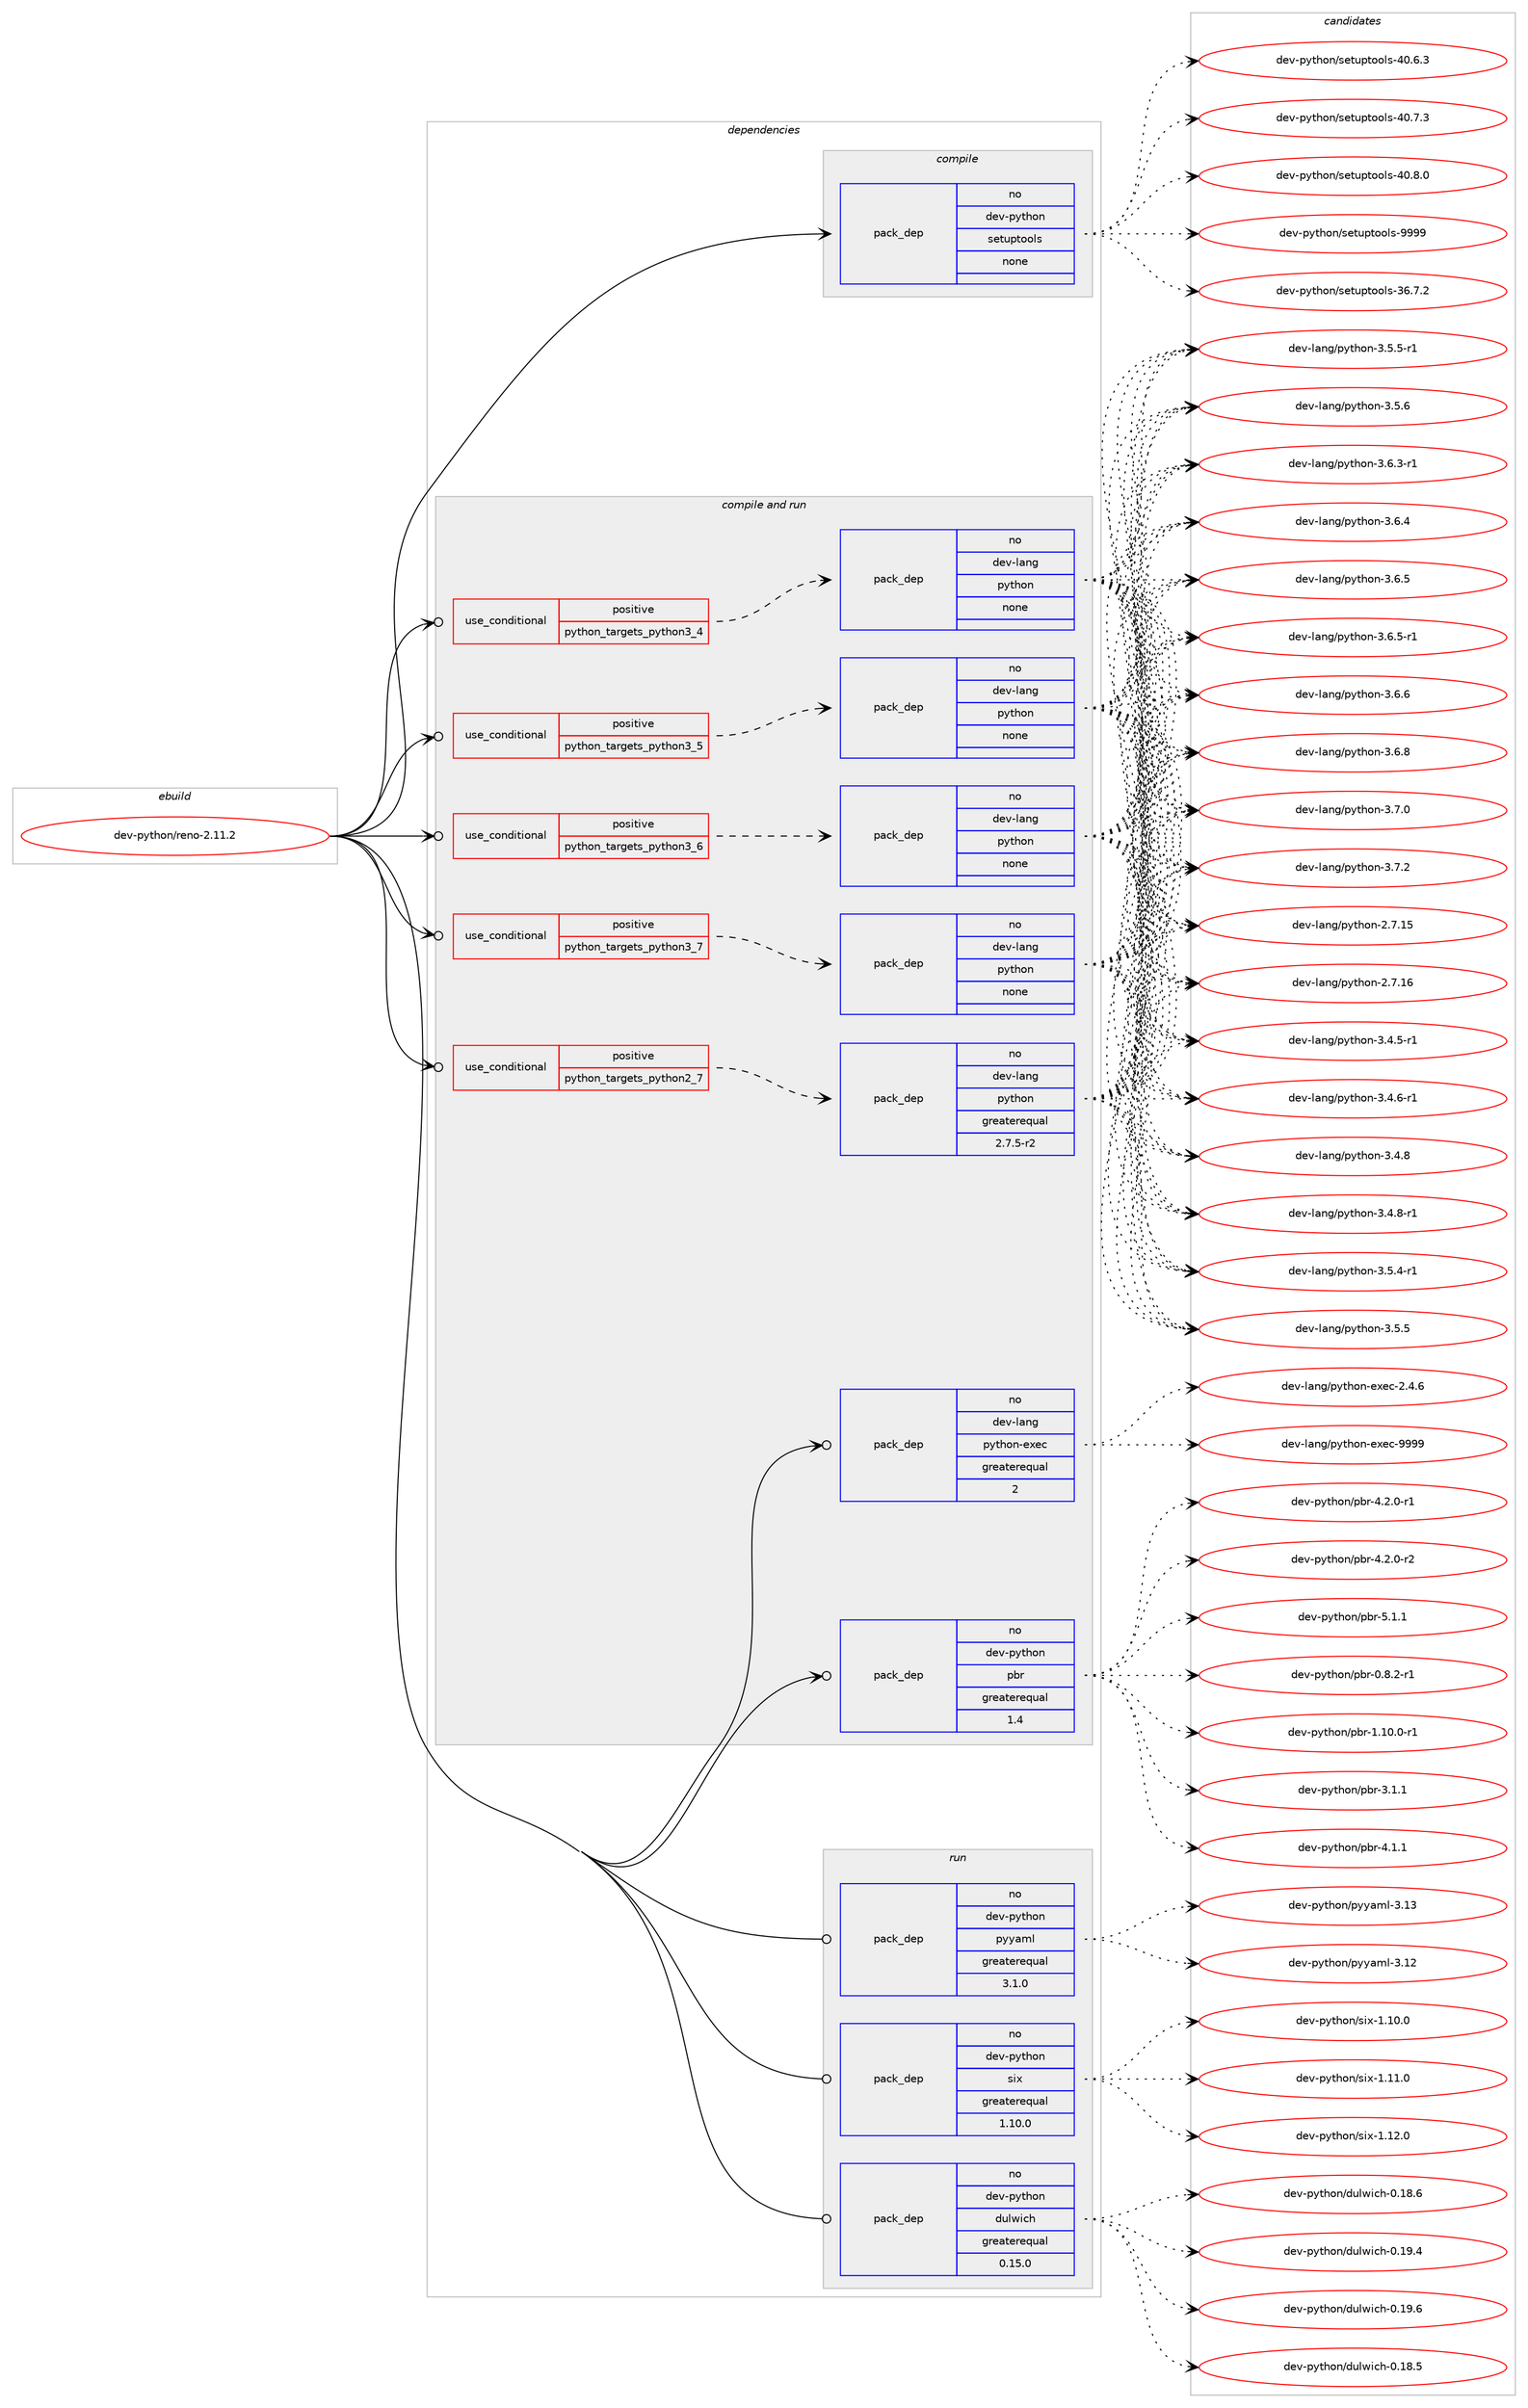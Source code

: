 digraph prolog {

# *************
# Graph options
# *************

newrank=true;
concentrate=true;
compound=true;
graph [rankdir=LR,fontname=Helvetica,fontsize=10,ranksep=1.5];#, ranksep=2.5, nodesep=0.2];
edge  [arrowhead=vee];
node  [fontname=Helvetica,fontsize=10];

# **********
# The ebuild
# **********

subgraph cluster_leftcol {
color=gray;
rank=same;
label=<<i>ebuild</i>>;
id [label="dev-python/reno-2.11.2", color=red, width=4, href="../dev-python/reno-2.11.2.svg"];
}

# ****************
# The dependencies
# ****************

subgraph cluster_midcol {
color=gray;
label=<<i>dependencies</i>>;
subgraph cluster_compile {
fillcolor="#eeeeee";
style=filled;
label=<<i>compile</i>>;
subgraph pack1031628 {
dependency1438706 [label=<<TABLE BORDER="0" CELLBORDER="1" CELLSPACING="0" CELLPADDING="4" WIDTH="220"><TR><TD ROWSPAN="6" CELLPADDING="30">pack_dep</TD></TR><TR><TD WIDTH="110">no</TD></TR><TR><TD>dev-python</TD></TR><TR><TD>setuptools</TD></TR><TR><TD>none</TD></TR><TR><TD></TD></TR></TABLE>>, shape=none, color=blue];
}
id:e -> dependency1438706:w [weight=20,style="solid",arrowhead="vee"];
}
subgraph cluster_compileandrun {
fillcolor="#eeeeee";
style=filled;
label=<<i>compile and run</i>>;
subgraph cond383718 {
dependency1438707 [label=<<TABLE BORDER="0" CELLBORDER="1" CELLSPACING="0" CELLPADDING="4"><TR><TD ROWSPAN="3" CELLPADDING="10">use_conditional</TD></TR><TR><TD>positive</TD></TR><TR><TD>python_targets_python2_7</TD></TR></TABLE>>, shape=none, color=red];
subgraph pack1031629 {
dependency1438708 [label=<<TABLE BORDER="0" CELLBORDER="1" CELLSPACING="0" CELLPADDING="4" WIDTH="220"><TR><TD ROWSPAN="6" CELLPADDING="30">pack_dep</TD></TR><TR><TD WIDTH="110">no</TD></TR><TR><TD>dev-lang</TD></TR><TR><TD>python</TD></TR><TR><TD>greaterequal</TD></TR><TR><TD>2.7.5-r2</TD></TR></TABLE>>, shape=none, color=blue];
}
dependency1438707:e -> dependency1438708:w [weight=20,style="dashed",arrowhead="vee"];
}
id:e -> dependency1438707:w [weight=20,style="solid",arrowhead="odotvee"];
subgraph cond383719 {
dependency1438709 [label=<<TABLE BORDER="0" CELLBORDER="1" CELLSPACING="0" CELLPADDING="4"><TR><TD ROWSPAN="3" CELLPADDING="10">use_conditional</TD></TR><TR><TD>positive</TD></TR><TR><TD>python_targets_python3_4</TD></TR></TABLE>>, shape=none, color=red];
subgraph pack1031630 {
dependency1438710 [label=<<TABLE BORDER="0" CELLBORDER="1" CELLSPACING="0" CELLPADDING="4" WIDTH="220"><TR><TD ROWSPAN="6" CELLPADDING="30">pack_dep</TD></TR><TR><TD WIDTH="110">no</TD></TR><TR><TD>dev-lang</TD></TR><TR><TD>python</TD></TR><TR><TD>none</TD></TR><TR><TD></TD></TR></TABLE>>, shape=none, color=blue];
}
dependency1438709:e -> dependency1438710:w [weight=20,style="dashed",arrowhead="vee"];
}
id:e -> dependency1438709:w [weight=20,style="solid",arrowhead="odotvee"];
subgraph cond383720 {
dependency1438711 [label=<<TABLE BORDER="0" CELLBORDER="1" CELLSPACING="0" CELLPADDING="4"><TR><TD ROWSPAN="3" CELLPADDING="10">use_conditional</TD></TR><TR><TD>positive</TD></TR><TR><TD>python_targets_python3_5</TD></TR></TABLE>>, shape=none, color=red];
subgraph pack1031631 {
dependency1438712 [label=<<TABLE BORDER="0" CELLBORDER="1" CELLSPACING="0" CELLPADDING="4" WIDTH="220"><TR><TD ROWSPAN="6" CELLPADDING="30">pack_dep</TD></TR><TR><TD WIDTH="110">no</TD></TR><TR><TD>dev-lang</TD></TR><TR><TD>python</TD></TR><TR><TD>none</TD></TR><TR><TD></TD></TR></TABLE>>, shape=none, color=blue];
}
dependency1438711:e -> dependency1438712:w [weight=20,style="dashed",arrowhead="vee"];
}
id:e -> dependency1438711:w [weight=20,style="solid",arrowhead="odotvee"];
subgraph cond383721 {
dependency1438713 [label=<<TABLE BORDER="0" CELLBORDER="1" CELLSPACING="0" CELLPADDING="4"><TR><TD ROWSPAN="3" CELLPADDING="10">use_conditional</TD></TR><TR><TD>positive</TD></TR><TR><TD>python_targets_python3_6</TD></TR></TABLE>>, shape=none, color=red];
subgraph pack1031632 {
dependency1438714 [label=<<TABLE BORDER="0" CELLBORDER="1" CELLSPACING="0" CELLPADDING="4" WIDTH="220"><TR><TD ROWSPAN="6" CELLPADDING="30">pack_dep</TD></TR><TR><TD WIDTH="110">no</TD></TR><TR><TD>dev-lang</TD></TR><TR><TD>python</TD></TR><TR><TD>none</TD></TR><TR><TD></TD></TR></TABLE>>, shape=none, color=blue];
}
dependency1438713:e -> dependency1438714:w [weight=20,style="dashed",arrowhead="vee"];
}
id:e -> dependency1438713:w [weight=20,style="solid",arrowhead="odotvee"];
subgraph cond383722 {
dependency1438715 [label=<<TABLE BORDER="0" CELLBORDER="1" CELLSPACING="0" CELLPADDING="4"><TR><TD ROWSPAN="3" CELLPADDING="10">use_conditional</TD></TR><TR><TD>positive</TD></TR><TR><TD>python_targets_python3_7</TD></TR></TABLE>>, shape=none, color=red];
subgraph pack1031633 {
dependency1438716 [label=<<TABLE BORDER="0" CELLBORDER="1" CELLSPACING="0" CELLPADDING="4" WIDTH="220"><TR><TD ROWSPAN="6" CELLPADDING="30">pack_dep</TD></TR><TR><TD WIDTH="110">no</TD></TR><TR><TD>dev-lang</TD></TR><TR><TD>python</TD></TR><TR><TD>none</TD></TR><TR><TD></TD></TR></TABLE>>, shape=none, color=blue];
}
dependency1438715:e -> dependency1438716:w [weight=20,style="dashed",arrowhead="vee"];
}
id:e -> dependency1438715:w [weight=20,style="solid",arrowhead="odotvee"];
subgraph pack1031634 {
dependency1438717 [label=<<TABLE BORDER="0" CELLBORDER="1" CELLSPACING="0" CELLPADDING="4" WIDTH="220"><TR><TD ROWSPAN="6" CELLPADDING="30">pack_dep</TD></TR><TR><TD WIDTH="110">no</TD></TR><TR><TD>dev-lang</TD></TR><TR><TD>python-exec</TD></TR><TR><TD>greaterequal</TD></TR><TR><TD>2</TD></TR></TABLE>>, shape=none, color=blue];
}
id:e -> dependency1438717:w [weight=20,style="solid",arrowhead="odotvee"];
subgraph pack1031635 {
dependency1438718 [label=<<TABLE BORDER="0" CELLBORDER="1" CELLSPACING="0" CELLPADDING="4" WIDTH="220"><TR><TD ROWSPAN="6" CELLPADDING="30">pack_dep</TD></TR><TR><TD WIDTH="110">no</TD></TR><TR><TD>dev-python</TD></TR><TR><TD>pbr</TD></TR><TR><TD>greaterequal</TD></TR><TR><TD>1.4</TD></TR></TABLE>>, shape=none, color=blue];
}
id:e -> dependency1438718:w [weight=20,style="solid",arrowhead="odotvee"];
}
subgraph cluster_run {
fillcolor="#eeeeee";
style=filled;
label=<<i>run</i>>;
subgraph pack1031636 {
dependency1438719 [label=<<TABLE BORDER="0" CELLBORDER="1" CELLSPACING="0" CELLPADDING="4" WIDTH="220"><TR><TD ROWSPAN="6" CELLPADDING="30">pack_dep</TD></TR><TR><TD WIDTH="110">no</TD></TR><TR><TD>dev-python</TD></TR><TR><TD>dulwich</TD></TR><TR><TD>greaterequal</TD></TR><TR><TD>0.15.0</TD></TR></TABLE>>, shape=none, color=blue];
}
id:e -> dependency1438719:w [weight=20,style="solid",arrowhead="odot"];
subgraph pack1031637 {
dependency1438720 [label=<<TABLE BORDER="0" CELLBORDER="1" CELLSPACING="0" CELLPADDING="4" WIDTH="220"><TR><TD ROWSPAN="6" CELLPADDING="30">pack_dep</TD></TR><TR><TD WIDTH="110">no</TD></TR><TR><TD>dev-python</TD></TR><TR><TD>pyyaml</TD></TR><TR><TD>greaterequal</TD></TR><TR><TD>3.1.0</TD></TR></TABLE>>, shape=none, color=blue];
}
id:e -> dependency1438720:w [weight=20,style="solid",arrowhead="odot"];
subgraph pack1031638 {
dependency1438721 [label=<<TABLE BORDER="0" CELLBORDER="1" CELLSPACING="0" CELLPADDING="4" WIDTH="220"><TR><TD ROWSPAN="6" CELLPADDING="30">pack_dep</TD></TR><TR><TD WIDTH="110">no</TD></TR><TR><TD>dev-python</TD></TR><TR><TD>six</TD></TR><TR><TD>greaterequal</TD></TR><TR><TD>1.10.0</TD></TR></TABLE>>, shape=none, color=blue];
}
id:e -> dependency1438721:w [weight=20,style="solid",arrowhead="odot"];
}
}

# **************
# The candidates
# **************

subgraph cluster_choices {
rank=same;
color=gray;
label=<<i>candidates</i>>;

subgraph choice1031628 {
color=black;
nodesep=1;
choice100101118451121211161041111104711510111611711211611111110811545515446554650 [label="dev-python/setuptools-36.7.2", color=red, width=4,href="../dev-python/setuptools-36.7.2.svg"];
choice100101118451121211161041111104711510111611711211611111110811545524846544651 [label="dev-python/setuptools-40.6.3", color=red, width=4,href="../dev-python/setuptools-40.6.3.svg"];
choice100101118451121211161041111104711510111611711211611111110811545524846554651 [label="dev-python/setuptools-40.7.3", color=red, width=4,href="../dev-python/setuptools-40.7.3.svg"];
choice100101118451121211161041111104711510111611711211611111110811545524846564648 [label="dev-python/setuptools-40.8.0", color=red, width=4,href="../dev-python/setuptools-40.8.0.svg"];
choice10010111845112121116104111110471151011161171121161111111081154557575757 [label="dev-python/setuptools-9999", color=red, width=4,href="../dev-python/setuptools-9999.svg"];
dependency1438706:e -> choice100101118451121211161041111104711510111611711211611111110811545515446554650:w [style=dotted,weight="100"];
dependency1438706:e -> choice100101118451121211161041111104711510111611711211611111110811545524846544651:w [style=dotted,weight="100"];
dependency1438706:e -> choice100101118451121211161041111104711510111611711211611111110811545524846554651:w [style=dotted,weight="100"];
dependency1438706:e -> choice100101118451121211161041111104711510111611711211611111110811545524846564648:w [style=dotted,weight="100"];
dependency1438706:e -> choice10010111845112121116104111110471151011161171121161111111081154557575757:w [style=dotted,weight="100"];
}
subgraph choice1031629 {
color=black;
nodesep=1;
choice10010111845108971101034711212111610411111045504655464953 [label="dev-lang/python-2.7.15", color=red, width=4,href="../dev-lang/python-2.7.15.svg"];
choice10010111845108971101034711212111610411111045504655464954 [label="dev-lang/python-2.7.16", color=red, width=4,href="../dev-lang/python-2.7.16.svg"];
choice1001011184510897110103471121211161041111104551465246534511449 [label="dev-lang/python-3.4.5-r1", color=red, width=4,href="../dev-lang/python-3.4.5-r1.svg"];
choice1001011184510897110103471121211161041111104551465246544511449 [label="dev-lang/python-3.4.6-r1", color=red, width=4,href="../dev-lang/python-3.4.6-r1.svg"];
choice100101118451089711010347112121116104111110455146524656 [label="dev-lang/python-3.4.8", color=red, width=4,href="../dev-lang/python-3.4.8.svg"];
choice1001011184510897110103471121211161041111104551465246564511449 [label="dev-lang/python-3.4.8-r1", color=red, width=4,href="../dev-lang/python-3.4.8-r1.svg"];
choice1001011184510897110103471121211161041111104551465346524511449 [label="dev-lang/python-3.5.4-r1", color=red, width=4,href="../dev-lang/python-3.5.4-r1.svg"];
choice100101118451089711010347112121116104111110455146534653 [label="dev-lang/python-3.5.5", color=red, width=4,href="../dev-lang/python-3.5.5.svg"];
choice1001011184510897110103471121211161041111104551465346534511449 [label="dev-lang/python-3.5.5-r1", color=red, width=4,href="../dev-lang/python-3.5.5-r1.svg"];
choice100101118451089711010347112121116104111110455146534654 [label="dev-lang/python-3.5.6", color=red, width=4,href="../dev-lang/python-3.5.6.svg"];
choice1001011184510897110103471121211161041111104551465446514511449 [label="dev-lang/python-3.6.3-r1", color=red, width=4,href="../dev-lang/python-3.6.3-r1.svg"];
choice100101118451089711010347112121116104111110455146544652 [label="dev-lang/python-3.6.4", color=red, width=4,href="../dev-lang/python-3.6.4.svg"];
choice100101118451089711010347112121116104111110455146544653 [label="dev-lang/python-3.6.5", color=red, width=4,href="../dev-lang/python-3.6.5.svg"];
choice1001011184510897110103471121211161041111104551465446534511449 [label="dev-lang/python-3.6.5-r1", color=red, width=4,href="../dev-lang/python-3.6.5-r1.svg"];
choice100101118451089711010347112121116104111110455146544654 [label="dev-lang/python-3.6.6", color=red, width=4,href="../dev-lang/python-3.6.6.svg"];
choice100101118451089711010347112121116104111110455146544656 [label="dev-lang/python-3.6.8", color=red, width=4,href="../dev-lang/python-3.6.8.svg"];
choice100101118451089711010347112121116104111110455146554648 [label="dev-lang/python-3.7.0", color=red, width=4,href="../dev-lang/python-3.7.0.svg"];
choice100101118451089711010347112121116104111110455146554650 [label="dev-lang/python-3.7.2", color=red, width=4,href="../dev-lang/python-3.7.2.svg"];
dependency1438708:e -> choice10010111845108971101034711212111610411111045504655464953:w [style=dotted,weight="100"];
dependency1438708:e -> choice10010111845108971101034711212111610411111045504655464954:w [style=dotted,weight="100"];
dependency1438708:e -> choice1001011184510897110103471121211161041111104551465246534511449:w [style=dotted,weight="100"];
dependency1438708:e -> choice1001011184510897110103471121211161041111104551465246544511449:w [style=dotted,weight="100"];
dependency1438708:e -> choice100101118451089711010347112121116104111110455146524656:w [style=dotted,weight="100"];
dependency1438708:e -> choice1001011184510897110103471121211161041111104551465246564511449:w [style=dotted,weight="100"];
dependency1438708:e -> choice1001011184510897110103471121211161041111104551465346524511449:w [style=dotted,weight="100"];
dependency1438708:e -> choice100101118451089711010347112121116104111110455146534653:w [style=dotted,weight="100"];
dependency1438708:e -> choice1001011184510897110103471121211161041111104551465346534511449:w [style=dotted,weight="100"];
dependency1438708:e -> choice100101118451089711010347112121116104111110455146534654:w [style=dotted,weight="100"];
dependency1438708:e -> choice1001011184510897110103471121211161041111104551465446514511449:w [style=dotted,weight="100"];
dependency1438708:e -> choice100101118451089711010347112121116104111110455146544652:w [style=dotted,weight="100"];
dependency1438708:e -> choice100101118451089711010347112121116104111110455146544653:w [style=dotted,weight="100"];
dependency1438708:e -> choice1001011184510897110103471121211161041111104551465446534511449:w [style=dotted,weight="100"];
dependency1438708:e -> choice100101118451089711010347112121116104111110455146544654:w [style=dotted,weight="100"];
dependency1438708:e -> choice100101118451089711010347112121116104111110455146544656:w [style=dotted,weight="100"];
dependency1438708:e -> choice100101118451089711010347112121116104111110455146554648:w [style=dotted,weight="100"];
dependency1438708:e -> choice100101118451089711010347112121116104111110455146554650:w [style=dotted,weight="100"];
}
subgraph choice1031630 {
color=black;
nodesep=1;
choice10010111845108971101034711212111610411111045504655464953 [label="dev-lang/python-2.7.15", color=red, width=4,href="../dev-lang/python-2.7.15.svg"];
choice10010111845108971101034711212111610411111045504655464954 [label="dev-lang/python-2.7.16", color=red, width=4,href="../dev-lang/python-2.7.16.svg"];
choice1001011184510897110103471121211161041111104551465246534511449 [label="dev-lang/python-3.4.5-r1", color=red, width=4,href="../dev-lang/python-3.4.5-r1.svg"];
choice1001011184510897110103471121211161041111104551465246544511449 [label="dev-lang/python-3.4.6-r1", color=red, width=4,href="../dev-lang/python-3.4.6-r1.svg"];
choice100101118451089711010347112121116104111110455146524656 [label="dev-lang/python-3.4.8", color=red, width=4,href="../dev-lang/python-3.4.8.svg"];
choice1001011184510897110103471121211161041111104551465246564511449 [label="dev-lang/python-3.4.8-r1", color=red, width=4,href="../dev-lang/python-3.4.8-r1.svg"];
choice1001011184510897110103471121211161041111104551465346524511449 [label="dev-lang/python-3.5.4-r1", color=red, width=4,href="../dev-lang/python-3.5.4-r1.svg"];
choice100101118451089711010347112121116104111110455146534653 [label="dev-lang/python-3.5.5", color=red, width=4,href="../dev-lang/python-3.5.5.svg"];
choice1001011184510897110103471121211161041111104551465346534511449 [label="dev-lang/python-3.5.5-r1", color=red, width=4,href="../dev-lang/python-3.5.5-r1.svg"];
choice100101118451089711010347112121116104111110455146534654 [label="dev-lang/python-3.5.6", color=red, width=4,href="../dev-lang/python-3.5.6.svg"];
choice1001011184510897110103471121211161041111104551465446514511449 [label="dev-lang/python-3.6.3-r1", color=red, width=4,href="../dev-lang/python-3.6.3-r1.svg"];
choice100101118451089711010347112121116104111110455146544652 [label="dev-lang/python-3.6.4", color=red, width=4,href="../dev-lang/python-3.6.4.svg"];
choice100101118451089711010347112121116104111110455146544653 [label="dev-lang/python-3.6.5", color=red, width=4,href="../dev-lang/python-3.6.5.svg"];
choice1001011184510897110103471121211161041111104551465446534511449 [label="dev-lang/python-3.6.5-r1", color=red, width=4,href="../dev-lang/python-3.6.5-r1.svg"];
choice100101118451089711010347112121116104111110455146544654 [label="dev-lang/python-3.6.6", color=red, width=4,href="../dev-lang/python-3.6.6.svg"];
choice100101118451089711010347112121116104111110455146544656 [label="dev-lang/python-3.6.8", color=red, width=4,href="../dev-lang/python-3.6.8.svg"];
choice100101118451089711010347112121116104111110455146554648 [label="dev-lang/python-3.7.0", color=red, width=4,href="../dev-lang/python-3.7.0.svg"];
choice100101118451089711010347112121116104111110455146554650 [label="dev-lang/python-3.7.2", color=red, width=4,href="../dev-lang/python-3.7.2.svg"];
dependency1438710:e -> choice10010111845108971101034711212111610411111045504655464953:w [style=dotted,weight="100"];
dependency1438710:e -> choice10010111845108971101034711212111610411111045504655464954:w [style=dotted,weight="100"];
dependency1438710:e -> choice1001011184510897110103471121211161041111104551465246534511449:w [style=dotted,weight="100"];
dependency1438710:e -> choice1001011184510897110103471121211161041111104551465246544511449:w [style=dotted,weight="100"];
dependency1438710:e -> choice100101118451089711010347112121116104111110455146524656:w [style=dotted,weight="100"];
dependency1438710:e -> choice1001011184510897110103471121211161041111104551465246564511449:w [style=dotted,weight="100"];
dependency1438710:e -> choice1001011184510897110103471121211161041111104551465346524511449:w [style=dotted,weight="100"];
dependency1438710:e -> choice100101118451089711010347112121116104111110455146534653:w [style=dotted,weight="100"];
dependency1438710:e -> choice1001011184510897110103471121211161041111104551465346534511449:w [style=dotted,weight="100"];
dependency1438710:e -> choice100101118451089711010347112121116104111110455146534654:w [style=dotted,weight="100"];
dependency1438710:e -> choice1001011184510897110103471121211161041111104551465446514511449:w [style=dotted,weight="100"];
dependency1438710:e -> choice100101118451089711010347112121116104111110455146544652:w [style=dotted,weight="100"];
dependency1438710:e -> choice100101118451089711010347112121116104111110455146544653:w [style=dotted,weight="100"];
dependency1438710:e -> choice1001011184510897110103471121211161041111104551465446534511449:w [style=dotted,weight="100"];
dependency1438710:e -> choice100101118451089711010347112121116104111110455146544654:w [style=dotted,weight="100"];
dependency1438710:e -> choice100101118451089711010347112121116104111110455146544656:w [style=dotted,weight="100"];
dependency1438710:e -> choice100101118451089711010347112121116104111110455146554648:w [style=dotted,weight="100"];
dependency1438710:e -> choice100101118451089711010347112121116104111110455146554650:w [style=dotted,weight="100"];
}
subgraph choice1031631 {
color=black;
nodesep=1;
choice10010111845108971101034711212111610411111045504655464953 [label="dev-lang/python-2.7.15", color=red, width=4,href="../dev-lang/python-2.7.15.svg"];
choice10010111845108971101034711212111610411111045504655464954 [label="dev-lang/python-2.7.16", color=red, width=4,href="../dev-lang/python-2.7.16.svg"];
choice1001011184510897110103471121211161041111104551465246534511449 [label="dev-lang/python-3.4.5-r1", color=red, width=4,href="../dev-lang/python-3.4.5-r1.svg"];
choice1001011184510897110103471121211161041111104551465246544511449 [label="dev-lang/python-3.4.6-r1", color=red, width=4,href="../dev-lang/python-3.4.6-r1.svg"];
choice100101118451089711010347112121116104111110455146524656 [label="dev-lang/python-3.4.8", color=red, width=4,href="../dev-lang/python-3.4.8.svg"];
choice1001011184510897110103471121211161041111104551465246564511449 [label="dev-lang/python-3.4.8-r1", color=red, width=4,href="../dev-lang/python-3.4.8-r1.svg"];
choice1001011184510897110103471121211161041111104551465346524511449 [label="dev-lang/python-3.5.4-r1", color=red, width=4,href="../dev-lang/python-3.5.4-r1.svg"];
choice100101118451089711010347112121116104111110455146534653 [label="dev-lang/python-3.5.5", color=red, width=4,href="../dev-lang/python-3.5.5.svg"];
choice1001011184510897110103471121211161041111104551465346534511449 [label="dev-lang/python-3.5.5-r1", color=red, width=4,href="../dev-lang/python-3.5.5-r1.svg"];
choice100101118451089711010347112121116104111110455146534654 [label="dev-lang/python-3.5.6", color=red, width=4,href="../dev-lang/python-3.5.6.svg"];
choice1001011184510897110103471121211161041111104551465446514511449 [label="dev-lang/python-3.6.3-r1", color=red, width=4,href="../dev-lang/python-3.6.3-r1.svg"];
choice100101118451089711010347112121116104111110455146544652 [label="dev-lang/python-3.6.4", color=red, width=4,href="../dev-lang/python-3.6.4.svg"];
choice100101118451089711010347112121116104111110455146544653 [label="dev-lang/python-3.6.5", color=red, width=4,href="../dev-lang/python-3.6.5.svg"];
choice1001011184510897110103471121211161041111104551465446534511449 [label="dev-lang/python-3.6.5-r1", color=red, width=4,href="../dev-lang/python-3.6.5-r1.svg"];
choice100101118451089711010347112121116104111110455146544654 [label="dev-lang/python-3.6.6", color=red, width=4,href="../dev-lang/python-3.6.6.svg"];
choice100101118451089711010347112121116104111110455146544656 [label="dev-lang/python-3.6.8", color=red, width=4,href="../dev-lang/python-3.6.8.svg"];
choice100101118451089711010347112121116104111110455146554648 [label="dev-lang/python-3.7.0", color=red, width=4,href="../dev-lang/python-3.7.0.svg"];
choice100101118451089711010347112121116104111110455146554650 [label="dev-lang/python-3.7.2", color=red, width=4,href="../dev-lang/python-3.7.2.svg"];
dependency1438712:e -> choice10010111845108971101034711212111610411111045504655464953:w [style=dotted,weight="100"];
dependency1438712:e -> choice10010111845108971101034711212111610411111045504655464954:w [style=dotted,weight="100"];
dependency1438712:e -> choice1001011184510897110103471121211161041111104551465246534511449:w [style=dotted,weight="100"];
dependency1438712:e -> choice1001011184510897110103471121211161041111104551465246544511449:w [style=dotted,weight="100"];
dependency1438712:e -> choice100101118451089711010347112121116104111110455146524656:w [style=dotted,weight="100"];
dependency1438712:e -> choice1001011184510897110103471121211161041111104551465246564511449:w [style=dotted,weight="100"];
dependency1438712:e -> choice1001011184510897110103471121211161041111104551465346524511449:w [style=dotted,weight="100"];
dependency1438712:e -> choice100101118451089711010347112121116104111110455146534653:w [style=dotted,weight="100"];
dependency1438712:e -> choice1001011184510897110103471121211161041111104551465346534511449:w [style=dotted,weight="100"];
dependency1438712:e -> choice100101118451089711010347112121116104111110455146534654:w [style=dotted,weight="100"];
dependency1438712:e -> choice1001011184510897110103471121211161041111104551465446514511449:w [style=dotted,weight="100"];
dependency1438712:e -> choice100101118451089711010347112121116104111110455146544652:w [style=dotted,weight="100"];
dependency1438712:e -> choice100101118451089711010347112121116104111110455146544653:w [style=dotted,weight="100"];
dependency1438712:e -> choice1001011184510897110103471121211161041111104551465446534511449:w [style=dotted,weight="100"];
dependency1438712:e -> choice100101118451089711010347112121116104111110455146544654:w [style=dotted,weight="100"];
dependency1438712:e -> choice100101118451089711010347112121116104111110455146544656:w [style=dotted,weight="100"];
dependency1438712:e -> choice100101118451089711010347112121116104111110455146554648:w [style=dotted,weight="100"];
dependency1438712:e -> choice100101118451089711010347112121116104111110455146554650:w [style=dotted,weight="100"];
}
subgraph choice1031632 {
color=black;
nodesep=1;
choice10010111845108971101034711212111610411111045504655464953 [label="dev-lang/python-2.7.15", color=red, width=4,href="../dev-lang/python-2.7.15.svg"];
choice10010111845108971101034711212111610411111045504655464954 [label="dev-lang/python-2.7.16", color=red, width=4,href="../dev-lang/python-2.7.16.svg"];
choice1001011184510897110103471121211161041111104551465246534511449 [label="dev-lang/python-3.4.5-r1", color=red, width=4,href="../dev-lang/python-3.4.5-r1.svg"];
choice1001011184510897110103471121211161041111104551465246544511449 [label="dev-lang/python-3.4.6-r1", color=red, width=4,href="../dev-lang/python-3.4.6-r1.svg"];
choice100101118451089711010347112121116104111110455146524656 [label="dev-lang/python-3.4.8", color=red, width=4,href="../dev-lang/python-3.4.8.svg"];
choice1001011184510897110103471121211161041111104551465246564511449 [label="dev-lang/python-3.4.8-r1", color=red, width=4,href="../dev-lang/python-3.4.8-r1.svg"];
choice1001011184510897110103471121211161041111104551465346524511449 [label="dev-lang/python-3.5.4-r1", color=red, width=4,href="../dev-lang/python-3.5.4-r1.svg"];
choice100101118451089711010347112121116104111110455146534653 [label="dev-lang/python-3.5.5", color=red, width=4,href="../dev-lang/python-3.5.5.svg"];
choice1001011184510897110103471121211161041111104551465346534511449 [label="dev-lang/python-3.5.5-r1", color=red, width=4,href="../dev-lang/python-3.5.5-r1.svg"];
choice100101118451089711010347112121116104111110455146534654 [label="dev-lang/python-3.5.6", color=red, width=4,href="../dev-lang/python-3.5.6.svg"];
choice1001011184510897110103471121211161041111104551465446514511449 [label="dev-lang/python-3.6.3-r1", color=red, width=4,href="../dev-lang/python-3.6.3-r1.svg"];
choice100101118451089711010347112121116104111110455146544652 [label="dev-lang/python-3.6.4", color=red, width=4,href="../dev-lang/python-3.6.4.svg"];
choice100101118451089711010347112121116104111110455146544653 [label="dev-lang/python-3.6.5", color=red, width=4,href="../dev-lang/python-3.6.5.svg"];
choice1001011184510897110103471121211161041111104551465446534511449 [label="dev-lang/python-3.6.5-r1", color=red, width=4,href="../dev-lang/python-3.6.5-r1.svg"];
choice100101118451089711010347112121116104111110455146544654 [label="dev-lang/python-3.6.6", color=red, width=4,href="../dev-lang/python-3.6.6.svg"];
choice100101118451089711010347112121116104111110455146544656 [label="dev-lang/python-3.6.8", color=red, width=4,href="../dev-lang/python-3.6.8.svg"];
choice100101118451089711010347112121116104111110455146554648 [label="dev-lang/python-3.7.0", color=red, width=4,href="../dev-lang/python-3.7.0.svg"];
choice100101118451089711010347112121116104111110455146554650 [label="dev-lang/python-3.7.2", color=red, width=4,href="../dev-lang/python-3.7.2.svg"];
dependency1438714:e -> choice10010111845108971101034711212111610411111045504655464953:w [style=dotted,weight="100"];
dependency1438714:e -> choice10010111845108971101034711212111610411111045504655464954:w [style=dotted,weight="100"];
dependency1438714:e -> choice1001011184510897110103471121211161041111104551465246534511449:w [style=dotted,weight="100"];
dependency1438714:e -> choice1001011184510897110103471121211161041111104551465246544511449:w [style=dotted,weight="100"];
dependency1438714:e -> choice100101118451089711010347112121116104111110455146524656:w [style=dotted,weight="100"];
dependency1438714:e -> choice1001011184510897110103471121211161041111104551465246564511449:w [style=dotted,weight="100"];
dependency1438714:e -> choice1001011184510897110103471121211161041111104551465346524511449:w [style=dotted,weight="100"];
dependency1438714:e -> choice100101118451089711010347112121116104111110455146534653:w [style=dotted,weight="100"];
dependency1438714:e -> choice1001011184510897110103471121211161041111104551465346534511449:w [style=dotted,weight="100"];
dependency1438714:e -> choice100101118451089711010347112121116104111110455146534654:w [style=dotted,weight="100"];
dependency1438714:e -> choice1001011184510897110103471121211161041111104551465446514511449:w [style=dotted,weight="100"];
dependency1438714:e -> choice100101118451089711010347112121116104111110455146544652:w [style=dotted,weight="100"];
dependency1438714:e -> choice100101118451089711010347112121116104111110455146544653:w [style=dotted,weight="100"];
dependency1438714:e -> choice1001011184510897110103471121211161041111104551465446534511449:w [style=dotted,weight="100"];
dependency1438714:e -> choice100101118451089711010347112121116104111110455146544654:w [style=dotted,weight="100"];
dependency1438714:e -> choice100101118451089711010347112121116104111110455146544656:w [style=dotted,weight="100"];
dependency1438714:e -> choice100101118451089711010347112121116104111110455146554648:w [style=dotted,weight="100"];
dependency1438714:e -> choice100101118451089711010347112121116104111110455146554650:w [style=dotted,weight="100"];
}
subgraph choice1031633 {
color=black;
nodesep=1;
choice10010111845108971101034711212111610411111045504655464953 [label="dev-lang/python-2.7.15", color=red, width=4,href="../dev-lang/python-2.7.15.svg"];
choice10010111845108971101034711212111610411111045504655464954 [label="dev-lang/python-2.7.16", color=red, width=4,href="../dev-lang/python-2.7.16.svg"];
choice1001011184510897110103471121211161041111104551465246534511449 [label="dev-lang/python-3.4.5-r1", color=red, width=4,href="../dev-lang/python-3.4.5-r1.svg"];
choice1001011184510897110103471121211161041111104551465246544511449 [label="dev-lang/python-3.4.6-r1", color=red, width=4,href="../dev-lang/python-3.4.6-r1.svg"];
choice100101118451089711010347112121116104111110455146524656 [label="dev-lang/python-3.4.8", color=red, width=4,href="../dev-lang/python-3.4.8.svg"];
choice1001011184510897110103471121211161041111104551465246564511449 [label="dev-lang/python-3.4.8-r1", color=red, width=4,href="../dev-lang/python-3.4.8-r1.svg"];
choice1001011184510897110103471121211161041111104551465346524511449 [label="dev-lang/python-3.5.4-r1", color=red, width=4,href="../dev-lang/python-3.5.4-r1.svg"];
choice100101118451089711010347112121116104111110455146534653 [label="dev-lang/python-3.5.5", color=red, width=4,href="../dev-lang/python-3.5.5.svg"];
choice1001011184510897110103471121211161041111104551465346534511449 [label="dev-lang/python-3.5.5-r1", color=red, width=4,href="../dev-lang/python-3.5.5-r1.svg"];
choice100101118451089711010347112121116104111110455146534654 [label="dev-lang/python-3.5.6", color=red, width=4,href="../dev-lang/python-3.5.6.svg"];
choice1001011184510897110103471121211161041111104551465446514511449 [label="dev-lang/python-3.6.3-r1", color=red, width=4,href="../dev-lang/python-3.6.3-r1.svg"];
choice100101118451089711010347112121116104111110455146544652 [label="dev-lang/python-3.6.4", color=red, width=4,href="../dev-lang/python-3.6.4.svg"];
choice100101118451089711010347112121116104111110455146544653 [label="dev-lang/python-3.6.5", color=red, width=4,href="../dev-lang/python-3.6.5.svg"];
choice1001011184510897110103471121211161041111104551465446534511449 [label="dev-lang/python-3.6.5-r1", color=red, width=4,href="../dev-lang/python-3.6.5-r1.svg"];
choice100101118451089711010347112121116104111110455146544654 [label="dev-lang/python-3.6.6", color=red, width=4,href="../dev-lang/python-3.6.6.svg"];
choice100101118451089711010347112121116104111110455146544656 [label="dev-lang/python-3.6.8", color=red, width=4,href="../dev-lang/python-3.6.8.svg"];
choice100101118451089711010347112121116104111110455146554648 [label="dev-lang/python-3.7.0", color=red, width=4,href="../dev-lang/python-3.7.0.svg"];
choice100101118451089711010347112121116104111110455146554650 [label="dev-lang/python-3.7.2", color=red, width=4,href="../dev-lang/python-3.7.2.svg"];
dependency1438716:e -> choice10010111845108971101034711212111610411111045504655464953:w [style=dotted,weight="100"];
dependency1438716:e -> choice10010111845108971101034711212111610411111045504655464954:w [style=dotted,weight="100"];
dependency1438716:e -> choice1001011184510897110103471121211161041111104551465246534511449:w [style=dotted,weight="100"];
dependency1438716:e -> choice1001011184510897110103471121211161041111104551465246544511449:w [style=dotted,weight="100"];
dependency1438716:e -> choice100101118451089711010347112121116104111110455146524656:w [style=dotted,weight="100"];
dependency1438716:e -> choice1001011184510897110103471121211161041111104551465246564511449:w [style=dotted,weight="100"];
dependency1438716:e -> choice1001011184510897110103471121211161041111104551465346524511449:w [style=dotted,weight="100"];
dependency1438716:e -> choice100101118451089711010347112121116104111110455146534653:w [style=dotted,weight="100"];
dependency1438716:e -> choice1001011184510897110103471121211161041111104551465346534511449:w [style=dotted,weight="100"];
dependency1438716:e -> choice100101118451089711010347112121116104111110455146534654:w [style=dotted,weight="100"];
dependency1438716:e -> choice1001011184510897110103471121211161041111104551465446514511449:w [style=dotted,weight="100"];
dependency1438716:e -> choice100101118451089711010347112121116104111110455146544652:w [style=dotted,weight="100"];
dependency1438716:e -> choice100101118451089711010347112121116104111110455146544653:w [style=dotted,weight="100"];
dependency1438716:e -> choice1001011184510897110103471121211161041111104551465446534511449:w [style=dotted,weight="100"];
dependency1438716:e -> choice100101118451089711010347112121116104111110455146544654:w [style=dotted,weight="100"];
dependency1438716:e -> choice100101118451089711010347112121116104111110455146544656:w [style=dotted,weight="100"];
dependency1438716:e -> choice100101118451089711010347112121116104111110455146554648:w [style=dotted,weight="100"];
dependency1438716:e -> choice100101118451089711010347112121116104111110455146554650:w [style=dotted,weight="100"];
}
subgraph choice1031634 {
color=black;
nodesep=1;
choice1001011184510897110103471121211161041111104510112010199455046524654 [label="dev-lang/python-exec-2.4.6", color=red, width=4,href="../dev-lang/python-exec-2.4.6.svg"];
choice10010111845108971101034711212111610411111045101120101994557575757 [label="dev-lang/python-exec-9999", color=red, width=4,href="../dev-lang/python-exec-9999.svg"];
dependency1438717:e -> choice1001011184510897110103471121211161041111104510112010199455046524654:w [style=dotted,weight="100"];
dependency1438717:e -> choice10010111845108971101034711212111610411111045101120101994557575757:w [style=dotted,weight="100"];
}
subgraph choice1031635 {
color=black;
nodesep=1;
choice1001011184511212111610411111047112981144548465646504511449 [label="dev-python/pbr-0.8.2-r1", color=red, width=4,href="../dev-python/pbr-0.8.2-r1.svg"];
choice100101118451121211161041111104711298114454946494846484511449 [label="dev-python/pbr-1.10.0-r1", color=red, width=4,href="../dev-python/pbr-1.10.0-r1.svg"];
choice100101118451121211161041111104711298114455146494649 [label="dev-python/pbr-3.1.1", color=red, width=4,href="../dev-python/pbr-3.1.1.svg"];
choice100101118451121211161041111104711298114455246494649 [label="dev-python/pbr-4.1.1", color=red, width=4,href="../dev-python/pbr-4.1.1.svg"];
choice1001011184511212111610411111047112981144552465046484511449 [label="dev-python/pbr-4.2.0-r1", color=red, width=4,href="../dev-python/pbr-4.2.0-r1.svg"];
choice1001011184511212111610411111047112981144552465046484511450 [label="dev-python/pbr-4.2.0-r2", color=red, width=4,href="../dev-python/pbr-4.2.0-r2.svg"];
choice100101118451121211161041111104711298114455346494649 [label="dev-python/pbr-5.1.1", color=red, width=4,href="../dev-python/pbr-5.1.1.svg"];
dependency1438718:e -> choice1001011184511212111610411111047112981144548465646504511449:w [style=dotted,weight="100"];
dependency1438718:e -> choice100101118451121211161041111104711298114454946494846484511449:w [style=dotted,weight="100"];
dependency1438718:e -> choice100101118451121211161041111104711298114455146494649:w [style=dotted,weight="100"];
dependency1438718:e -> choice100101118451121211161041111104711298114455246494649:w [style=dotted,weight="100"];
dependency1438718:e -> choice1001011184511212111610411111047112981144552465046484511449:w [style=dotted,weight="100"];
dependency1438718:e -> choice1001011184511212111610411111047112981144552465046484511450:w [style=dotted,weight="100"];
dependency1438718:e -> choice100101118451121211161041111104711298114455346494649:w [style=dotted,weight="100"];
}
subgraph choice1031636 {
color=black;
nodesep=1;
choice10010111845112121116104111110471001171081191059910445484649564653 [label="dev-python/dulwich-0.18.5", color=red, width=4,href="../dev-python/dulwich-0.18.5.svg"];
choice10010111845112121116104111110471001171081191059910445484649564654 [label="dev-python/dulwich-0.18.6", color=red, width=4,href="../dev-python/dulwich-0.18.6.svg"];
choice10010111845112121116104111110471001171081191059910445484649574652 [label="dev-python/dulwich-0.19.4", color=red, width=4,href="../dev-python/dulwich-0.19.4.svg"];
choice10010111845112121116104111110471001171081191059910445484649574654 [label="dev-python/dulwich-0.19.6", color=red, width=4,href="../dev-python/dulwich-0.19.6.svg"];
dependency1438719:e -> choice10010111845112121116104111110471001171081191059910445484649564653:w [style=dotted,weight="100"];
dependency1438719:e -> choice10010111845112121116104111110471001171081191059910445484649564654:w [style=dotted,weight="100"];
dependency1438719:e -> choice10010111845112121116104111110471001171081191059910445484649574652:w [style=dotted,weight="100"];
dependency1438719:e -> choice10010111845112121116104111110471001171081191059910445484649574654:w [style=dotted,weight="100"];
}
subgraph choice1031637 {
color=black;
nodesep=1;
choice1001011184511212111610411111047112121121971091084551464950 [label="dev-python/pyyaml-3.12", color=red, width=4,href="../dev-python/pyyaml-3.12.svg"];
choice1001011184511212111610411111047112121121971091084551464951 [label="dev-python/pyyaml-3.13", color=red, width=4,href="../dev-python/pyyaml-3.13.svg"];
dependency1438720:e -> choice1001011184511212111610411111047112121121971091084551464950:w [style=dotted,weight="100"];
dependency1438720:e -> choice1001011184511212111610411111047112121121971091084551464951:w [style=dotted,weight="100"];
}
subgraph choice1031638 {
color=black;
nodesep=1;
choice100101118451121211161041111104711510512045494649484648 [label="dev-python/six-1.10.0", color=red, width=4,href="../dev-python/six-1.10.0.svg"];
choice100101118451121211161041111104711510512045494649494648 [label="dev-python/six-1.11.0", color=red, width=4,href="../dev-python/six-1.11.0.svg"];
choice100101118451121211161041111104711510512045494649504648 [label="dev-python/six-1.12.0", color=red, width=4,href="../dev-python/six-1.12.0.svg"];
dependency1438721:e -> choice100101118451121211161041111104711510512045494649484648:w [style=dotted,weight="100"];
dependency1438721:e -> choice100101118451121211161041111104711510512045494649494648:w [style=dotted,weight="100"];
dependency1438721:e -> choice100101118451121211161041111104711510512045494649504648:w [style=dotted,weight="100"];
}
}

}
